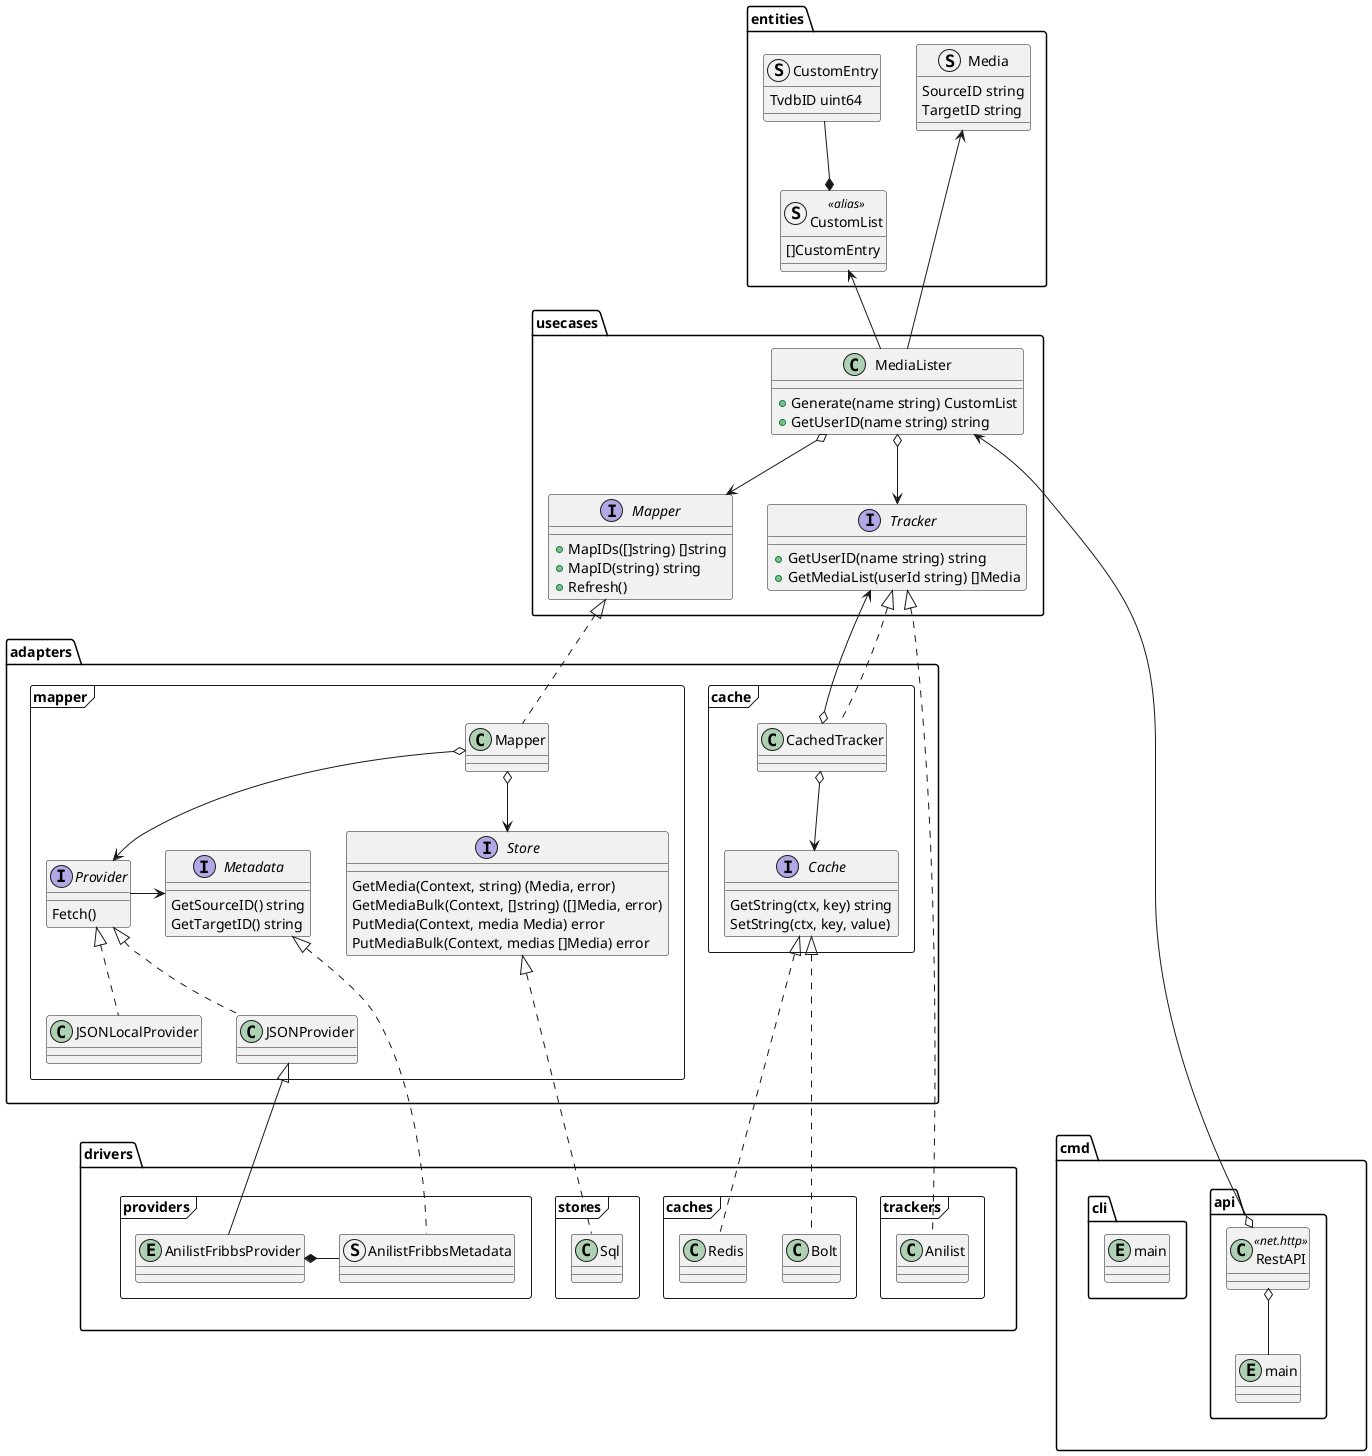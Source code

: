 @startuml components

package entities {
  struct Media {
    SourceID string
    TargetID string
  }

  struct CustomEntry {
    TvdbID uint64
  }

  struct CustomList <<alias>> {
    []CustomEntry
  }
}

package usecases {
  interface "Mapper" as IMapper {
    +MapIDs([]string) []string
    +MapID(string) string
    +Refresh()
  }

  interface Tracker {
    +GetUserID(name string) string
    +GetMediaList(userId string) []Media
  }

  class MediaLister {
    +Generate(name string) CustomList
    +GetUserID(name string) string
  }
}

package adapters {
  package mapper <<Frame>> {
    interface Provider {
      Fetch()
    }

    interface Metadata {
      GetSourceID() string
      GetTargetID() string
    }

    interface Store {
      GetMedia(Context, string) (Media, error)
      GetMediaBulk(Context, []string) ([]Media, error)
      PutMedia(Context, media Media) error
      PutMediaBulk(Context, medias []Media) error
    }

    class JSONLocalProvider
    class JSONProvider
    class Mapper
  }

  package cache <<Frame>> {
    interface Cache {
      GetString(ctx, key) string
      SetString(ctx, key, value)
    }

    class CachedTracker
  }
}

package drivers {
  package providers <<Frame>> {
    struct AnilistFribbsMetadata
    entity AnilistFribbsProvider
  }

  package stores <<Frame>> {
    class Sql
  }

  package caches <<Frame>> {
    class Redis
    class Bolt
  }

  package trackers <<Frame>> {
    class Anilist
  }
}

package cmd {
  package api {
    class RestAPI <<net.http>>
    entity "main" as apiMain

    RestAPI o-- apiMain
  }

  package cli {
    entity "main" as cliMain
  }
}

'' visual hack to force both outer-level packages on the same rank
drivers -[hidden] cmd

'' entities
CustomEntry --* CustomList
'' use-cases
Media <-- MediaLister
CustomList <-- MediaLister
MediaLister o--> IMapper
MediaLister o--> Tracker
'' adapters/mapper
IMapper <|-[dashed]- Mapper
Provider -> Metadata
Mapper o--> Provider
Mapper o--> Store
Provider <|-[dashed]- JSONLocalProvider
Provider <|-[dashed]- JSONProvider
'' adapters/cache
Tracker <|-[dashed]- CachedTracker
CachedTracker o--> Cache
CachedTracker o--> Tracker
'' drivers/providers
AnilistFribbsMetadata -* AnilistFribbsProvider
JSONProvider <|-- AnilistFribbsProvider
Metadata <|-[dashed]- AnilistFribbsMetadata
'' drivers/stores
Store <|-[dashed]- Sql
'' drivers/caches
Cache <|-[dashed]- Bolt
Cache <|-[dashed]- Redis
'' drivers/trackers
Tracker <|-[dashed]- Anilist
'' cmd
MediaLister <--o RestAPI

@enduml
